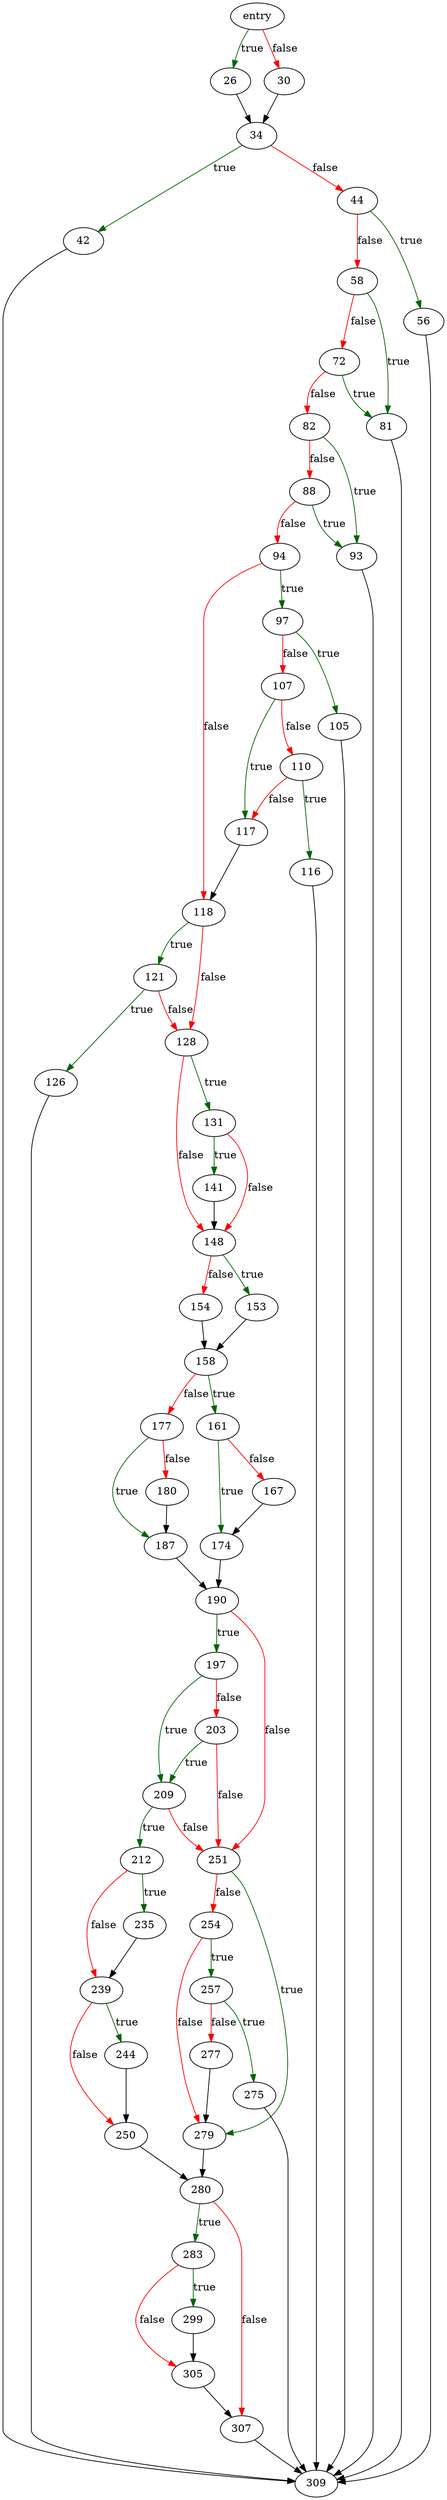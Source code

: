 digraph "pager_playback_one_page" {
	// Node definitions.
	5 [label=entry];
	26;
	30;
	34;
	42;
	44;
	56;
	58;
	72;
	81;
	82;
	88;
	93;
	94;
	97;
	105;
	107;
	110;
	116;
	117;
	118;
	121;
	126;
	128;
	131;
	141;
	148;
	153;
	154;
	158;
	161;
	167;
	174;
	177;
	180;
	187;
	190;
	197;
	203;
	209;
	212;
	235;
	239;
	244;
	250;
	251;
	254;
	257;
	275;
	277;
	279;
	280;
	283;
	299;
	305;
	307;
	309;

	// Edge definitions.
	5 -> 26 [
		color=darkgreen
		label=true
	];
	5 -> 30 [
		color=red
		label=false
	];
	26 -> 34;
	30 -> 34;
	34 -> 42 [
		color=darkgreen
		label=true
	];
	34 -> 44 [
		color=red
		label=false
	];
	42 -> 309;
	44 -> 56 [
		color=darkgreen
		label=true
	];
	44 -> 58 [
		color=red
		label=false
	];
	56 -> 309;
	58 -> 72 [
		color=red
		label=false
	];
	58 -> 81 [
		color=darkgreen
		label=true
	];
	72 -> 81 [
		color=darkgreen
		label=true
	];
	72 -> 82 [
		color=red
		label=false
	];
	81 -> 309;
	82 -> 88 [
		color=red
		label=false
	];
	82 -> 93 [
		color=darkgreen
		label=true
	];
	88 -> 93 [
		color=darkgreen
		label=true
	];
	88 -> 94 [
		color=red
		label=false
	];
	93 -> 309;
	94 -> 97 [
		color=darkgreen
		label=true
	];
	94 -> 118 [
		color=red
		label=false
	];
	97 -> 105 [
		color=darkgreen
		label=true
	];
	97 -> 107 [
		color=red
		label=false
	];
	105 -> 309;
	107 -> 110 [
		color=red
		label=false
	];
	107 -> 117 [
		color=darkgreen
		label=true
	];
	110 -> 116 [
		color=darkgreen
		label=true
	];
	110 -> 117 [
		color=red
		label=false
	];
	116 -> 309;
	117 -> 118;
	118 -> 121 [
		color=darkgreen
		label=true
	];
	118 -> 128 [
		color=red
		label=false
	];
	121 -> 126 [
		color=darkgreen
		label=true
	];
	121 -> 128 [
		color=red
		label=false
	];
	126 -> 309;
	128 -> 131 [
		color=darkgreen
		label=true
	];
	128 -> 148 [
		color=red
		label=false
	];
	131 -> 141 [
		color=darkgreen
		label=true
	];
	131 -> 148 [
		color=red
		label=false
	];
	141 -> 148;
	148 -> 153 [
		color=darkgreen
		label=true
	];
	148 -> 154 [
		color=red
		label=false
	];
	153 -> 158;
	154 -> 158;
	158 -> 161 [
		color=darkgreen
		label=true
	];
	158 -> 177 [
		color=red
		label=false
	];
	161 -> 167 [
		color=red
		label=false
	];
	161 -> 174 [
		color=darkgreen
		label=true
	];
	167 -> 174;
	174 -> 190;
	177 -> 180 [
		color=red
		label=false
	];
	177 -> 187 [
		color=darkgreen
		label=true
	];
	180 -> 187;
	187 -> 190;
	190 -> 197 [
		color=darkgreen
		label=true
	];
	190 -> 251 [
		color=red
		label=false
	];
	197 -> 203 [
		color=red
		label=false
	];
	197 -> 209 [
		color=darkgreen
		label=true
	];
	203 -> 209 [
		color=darkgreen
		label=true
	];
	203 -> 251 [
		color=red
		label=false
	];
	209 -> 212 [
		color=darkgreen
		label=true
	];
	209 -> 251 [
		color=red
		label=false
	];
	212 -> 235 [
		color=darkgreen
		label=true
	];
	212 -> 239 [
		color=red
		label=false
	];
	235 -> 239;
	239 -> 244 [
		color=darkgreen
		label=true
	];
	239 -> 250 [
		color=red
		label=false
	];
	244 -> 250;
	250 -> 280;
	251 -> 254 [
		color=red
		label=false
	];
	251 -> 279 [
		color=darkgreen
		label=true
	];
	254 -> 257 [
		color=darkgreen
		label=true
	];
	254 -> 279 [
		color=red
		label=false
	];
	257 -> 275 [
		color=darkgreen
		label=true
	];
	257 -> 277 [
		color=red
		label=false
	];
	275 -> 309;
	277 -> 279;
	279 -> 280;
	280 -> 283 [
		color=darkgreen
		label=true
	];
	280 -> 307 [
		color=red
		label=false
	];
	283 -> 299 [
		color=darkgreen
		label=true
	];
	283 -> 305 [
		color=red
		label=false
	];
	299 -> 305;
	305 -> 307;
	307 -> 309;
}